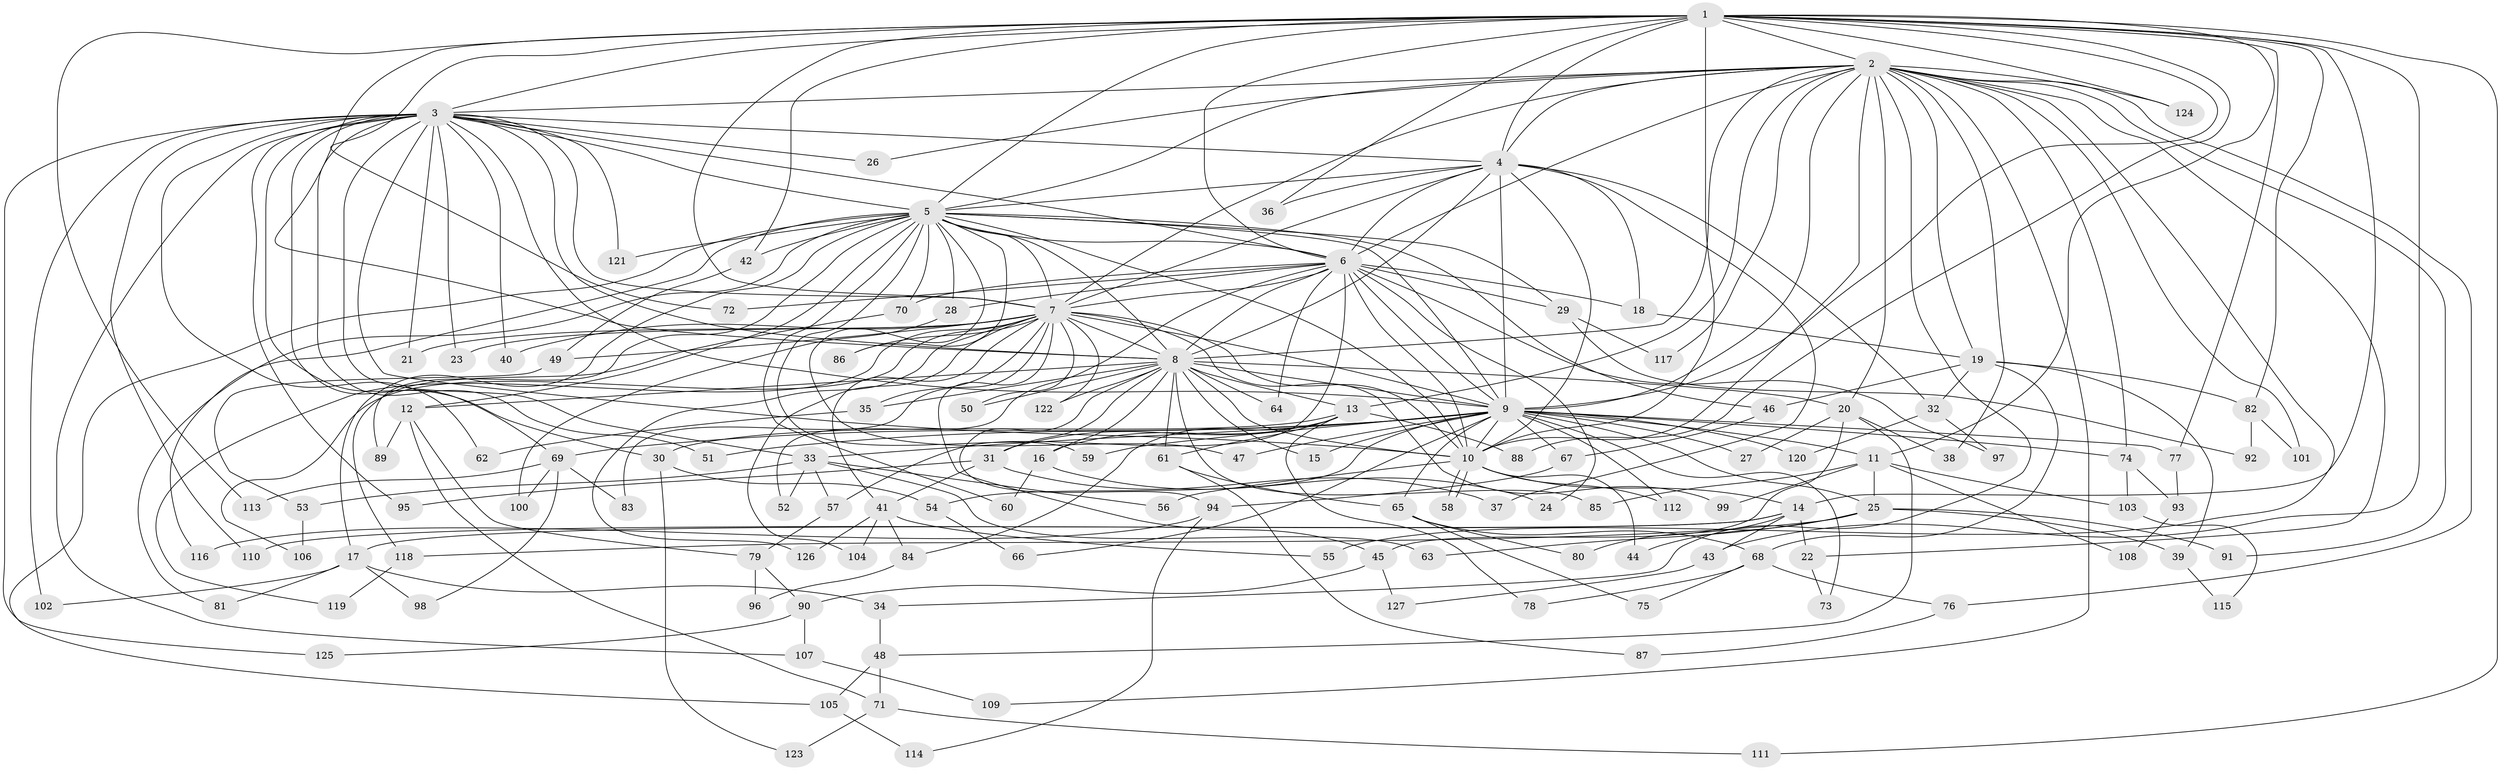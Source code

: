// coarse degree distribution, {8: 0.0196078431372549, 3: 0.13725490196078433, 5: 0.13725490196078433, 16: 0.058823529411764705, 4: 0.23529411764705882, 15: 0.0392156862745098, 6: 0.0784313725490196, 2: 0.1568627450980392, 19: 0.0392156862745098, 9: 0.0196078431372549, 7: 0.0392156862745098, 20: 0.0196078431372549, 1: 0.0196078431372549}
// Generated by graph-tools (version 1.1) at 2025/36/03/04/25 23:36:14]
// undirected, 127 vertices, 279 edges
graph export_dot {
  node [color=gray90,style=filled];
  1;
  2;
  3;
  4;
  5;
  6;
  7;
  8;
  9;
  10;
  11;
  12;
  13;
  14;
  15;
  16;
  17;
  18;
  19;
  20;
  21;
  22;
  23;
  24;
  25;
  26;
  27;
  28;
  29;
  30;
  31;
  32;
  33;
  34;
  35;
  36;
  37;
  38;
  39;
  40;
  41;
  42;
  43;
  44;
  45;
  46;
  47;
  48;
  49;
  50;
  51;
  52;
  53;
  54;
  55;
  56;
  57;
  58;
  59;
  60;
  61;
  62;
  63;
  64;
  65;
  66;
  67;
  68;
  69;
  70;
  71;
  72;
  73;
  74;
  75;
  76;
  77;
  78;
  79;
  80;
  81;
  82;
  83;
  84;
  85;
  86;
  87;
  88;
  89;
  90;
  91;
  92;
  93;
  94;
  95;
  96;
  97;
  98;
  99;
  100;
  101;
  102;
  103;
  104;
  105;
  106;
  107;
  108;
  109;
  110;
  111;
  112;
  113;
  114;
  115;
  116;
  117;
  118;
  119;
  120;
  121;
  122;
  123;
  124;
  125;
  126;
  127;
  1 -- 2;
  1 -- 3;
  1 -- 4;
  1 -- 5;
  1 -- 6;
  1 -- 7;
  1 -- 8;
  1 -- 9;
  1 -- 10;
  1 -- 11;
  1 -- 14;
  1 -- 36;
  1 -- 42;
  1 -- 43;
  1 -- 72;
  1 -- 77;
  1 -- 82;
  1 -- 88;
  1 -- 111;
  1 -- 113;
  1 -- 124;
  2 -- 3;
  2 -- 4;
  2 -- 5;
  2 -- 6;
  2 -- 7;
  2 -- 8;
  2 -- 9;
  2 -- 10;
  2 -- 13;
  2 -- 19;
  2 -- 20;
  2 -- 22;
  2 -- 26;
  2 -- 34;
  2 -- 38;
  2 -- 55;
  2 -- 74;
  2 -- 76;
  2 -- 91;
  2 -- 101;
  2 -- 109;
  2 -- 117;
  2 -- 124;
  3 -- 4;
  3 -- 5;
  3 -- 6;
  3 -- 7;
  3 -- 8;
  3 -- 9;
  3 -- 10;
  3 -- 21;
  3 -- 23;
  3 -- 26;
  3 -- 30;
  3 -- 33;
  3 -- 40;
  3 -- 51;
  3 -- 62;
  3 -- 69;
  3 -- 95;
  3 -- 102;
  3 -- 107;
  3 -- 110;
  3 -- 121;
  3 -- 125;
  4 -- 5;
  4 -- 6;
  4 -- 7;
  4 -- 8;
  4 -- 9;
  4 -- 10;
  4 -- 18;
  4 -- 32;
  4 -- 36;
  4 -- 37;
  5 -- 6;
  5 -- 7;
  5 -- 8;
  5 -- 9;
  5 -- 10;
  5 -- 12;
  5 -- 17;
  5 -- 28;
  5 -- 29;
  5 -- 42;
  5 -- 46;
  5 -- 47;
  5 -- 59;
  5 -- 60;
  5 -- 70;
  5 -- 81;
  5 -- 86;
  5 -- 89;
  5 -- 105;
  5 -- 116;
  5 -- 121;
  6 -- 7;
  6 -- 8;
  6 -- 9;
  6 -- 10;
  6 -- 18;
  6 -- 24;
  6 -- 28;
  6 -- 29;
  6 -- 52;
  6 -- 57;
  6 -- 64;
  6 -- 70;
  6 -- 72;
  6 -- 97;
  7 -- 8;
  7 -- 9;
  7 -- 10;
  7 -- 21;
  7 -- 23;
  7 -- 35;
  7 -- 40;
  7 -- 41;
  7 -- 45;
  7 -- 49;
  7 -- 50;
  7 -- 83;
  7 -- 86;
  7 -- 99;
  7 -- 104;
  7 -- 106;
  7 -- 119;
  7 -- 122;
  7 -- 126;
  8 -- 9;
  8 -- 10;
  8 -- 12;
  8 -- 13;
  8 -- 15;
  8 -- 16;
  8 -- 20;
  8 -- 31;
  8 -- 35;
  8 -- 50;
  8 -- 61;
  8 -- 64;
  8 -- 85;
  8 -- 94;
  8 -- 122;
  9 -- 10;
  9 -- 11;
  9 -- 15;
  9 -- 25;
  9 -- 27;
  9 -- 33;
  9 -- 47;
  9 -- 51;
  9 -- 54;
  9 -- 59;
  9 -- 65;
  9 -- 66;
  9 -- 67;
  9 -- 69;
  9 -- 73;
  9 -- 74;
  9 -- 77;
  9 -- 112;
  9 -- 120;
  10 -- 14;
  10 -- 44;
  10 -- 56;
  10 -- 58;
  10 -- 58;
  10 -- 112;
  11 -- 25;
  11 -- 85;
  11 -- 99;
  11 -- 103;
  11 -- 108;
  12 -- 71;
  12 -- 79;
  12 -- 89;
  13 -- 16;
  13 -- 30;
  13 -- 31;
  13 -- 61;
  13 -- 78;
  13 -- 84;
  13 -- 88;
  14 -- 17;
  14 -- 22;
  14 -- 43;
  14 -- 80;
  14 -- 110;
  16 -- 24;
  16 -- 60;
  17 -- 34;
  17 -- 81;
  17 -- 98;
  17 -- 102;
  18 -- 19;
  19 -- 32;
  19 -- 39;
  19 -- 46;
  19 -- 68;
  19 -- 82;
  20 -- 27;
  20 -- 38;
  20 -- 45;
  20 -- 48;
  22 -- 73;
  25 -- 39;
  25 -- 44;
  25 -- 63;
  25 -- 91;
  25 -- 118;
  28 -- 100;
  29 -- 92;
  29 -- 117;
  30 -- 54;
  30 -- 123;
  31 -- 37;
  31 -- 41;
  31 -- 95;
  32 -- 97;
  32 -- 120;
  33 -- 52;
  33 -- 53;
  33 -- 56;
  33 -- 57;
  33 -- 63;
  34 -- 48;
  35 -- 62;
  39 -- 115;
  41 -- 55;
  41 -- 84;
  41 -- 104;
  41 -- 126;
  42 -- 49;
  43 -- 127;
  45 -- 90;
  45 -- 127;
  46 -- 67;
  48 -- 71;
  48 -- 105;
  49 -- 53;
  53 -- 106;
  54 -- 66;
  57 -- 79;
  61 -- 65;
  61 -- 87;
  65 -- 68;
  65 -- 75;
  65 -- 80;
  67 -- 94;
  68 -- 75;
  68 -- 76;
  68 -- 78;
  69 -- 83;
  69 -- 98;
  69 -- 100;
  69 -- 113;
  70 -- 118;
  71 -- 111;
  71 -- 123;
  74 -- 93;
  74 -- 103;
  76 -- 87;
  77 -- 93;
  79 -- 90;
  79 -- 96;
  82 -- 92;
  82 -- 101;
  84 -- 96;
  90 -- 107;
  90 -- 125;
  93 -- 108;
  94 -- 114;
  94 -- 116;
  103 -- 115;
  105 -- 114;
  107 -- 109;
  118 -- 119;
}
